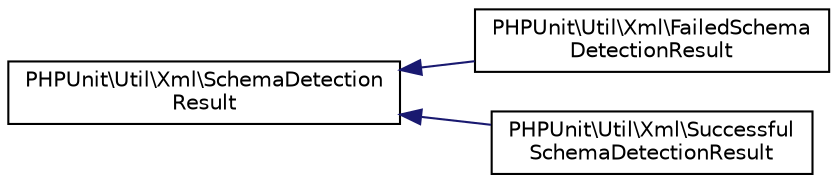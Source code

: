 digraph "Graphical Class Hierarchy"
{
  edge [fontname="Helvetica",fontsize="10",labelfontname="Helvetica",labelfontsize="10"];
  node [fontname="Helvetica",fontsize="10",shape=record];
  rankdir="LR";
  Node0 [label="PHPUnit\\Util\\Xml\\SchemaDetection\lResult",height=0.2,width=0.4,color="black", fillcolor="white", style="filled",URL="$classPHPUnit_1_1Util_1_1Xml_1_1SchemaDetectionResult.html"];
  Node0 -> Node1 [dir="back",color="midnightblue",fontsize="10",style="solid",fontname="Helvetica"];
  Node1 [label="PHPUnit\\Util\\Xml\\FailedSchema\lDetectionResult",height=0.2,width=0.4,color="black", fillcolor="white", style="filled",URL="$classPHPUnit_1_1Util_1_1Xml_1_1FailedSchemaDetectionResult.html"];
  Node0 -> Node2 [dir="back",color="midnightblue",fontsize="10",style="solid",fontname="Helvetica"];
  Node2 [label="PHPUnit\\Util\\Xml\\Successful\lSchemaDetectionResult",height=0.2,width=0.4,color="black", fillcolor="white", style="filled",URL="$classPHPUnit_1_1Util_1_1Xml_1_1SuccessfulSchemaDetectionResult.html"];
}

